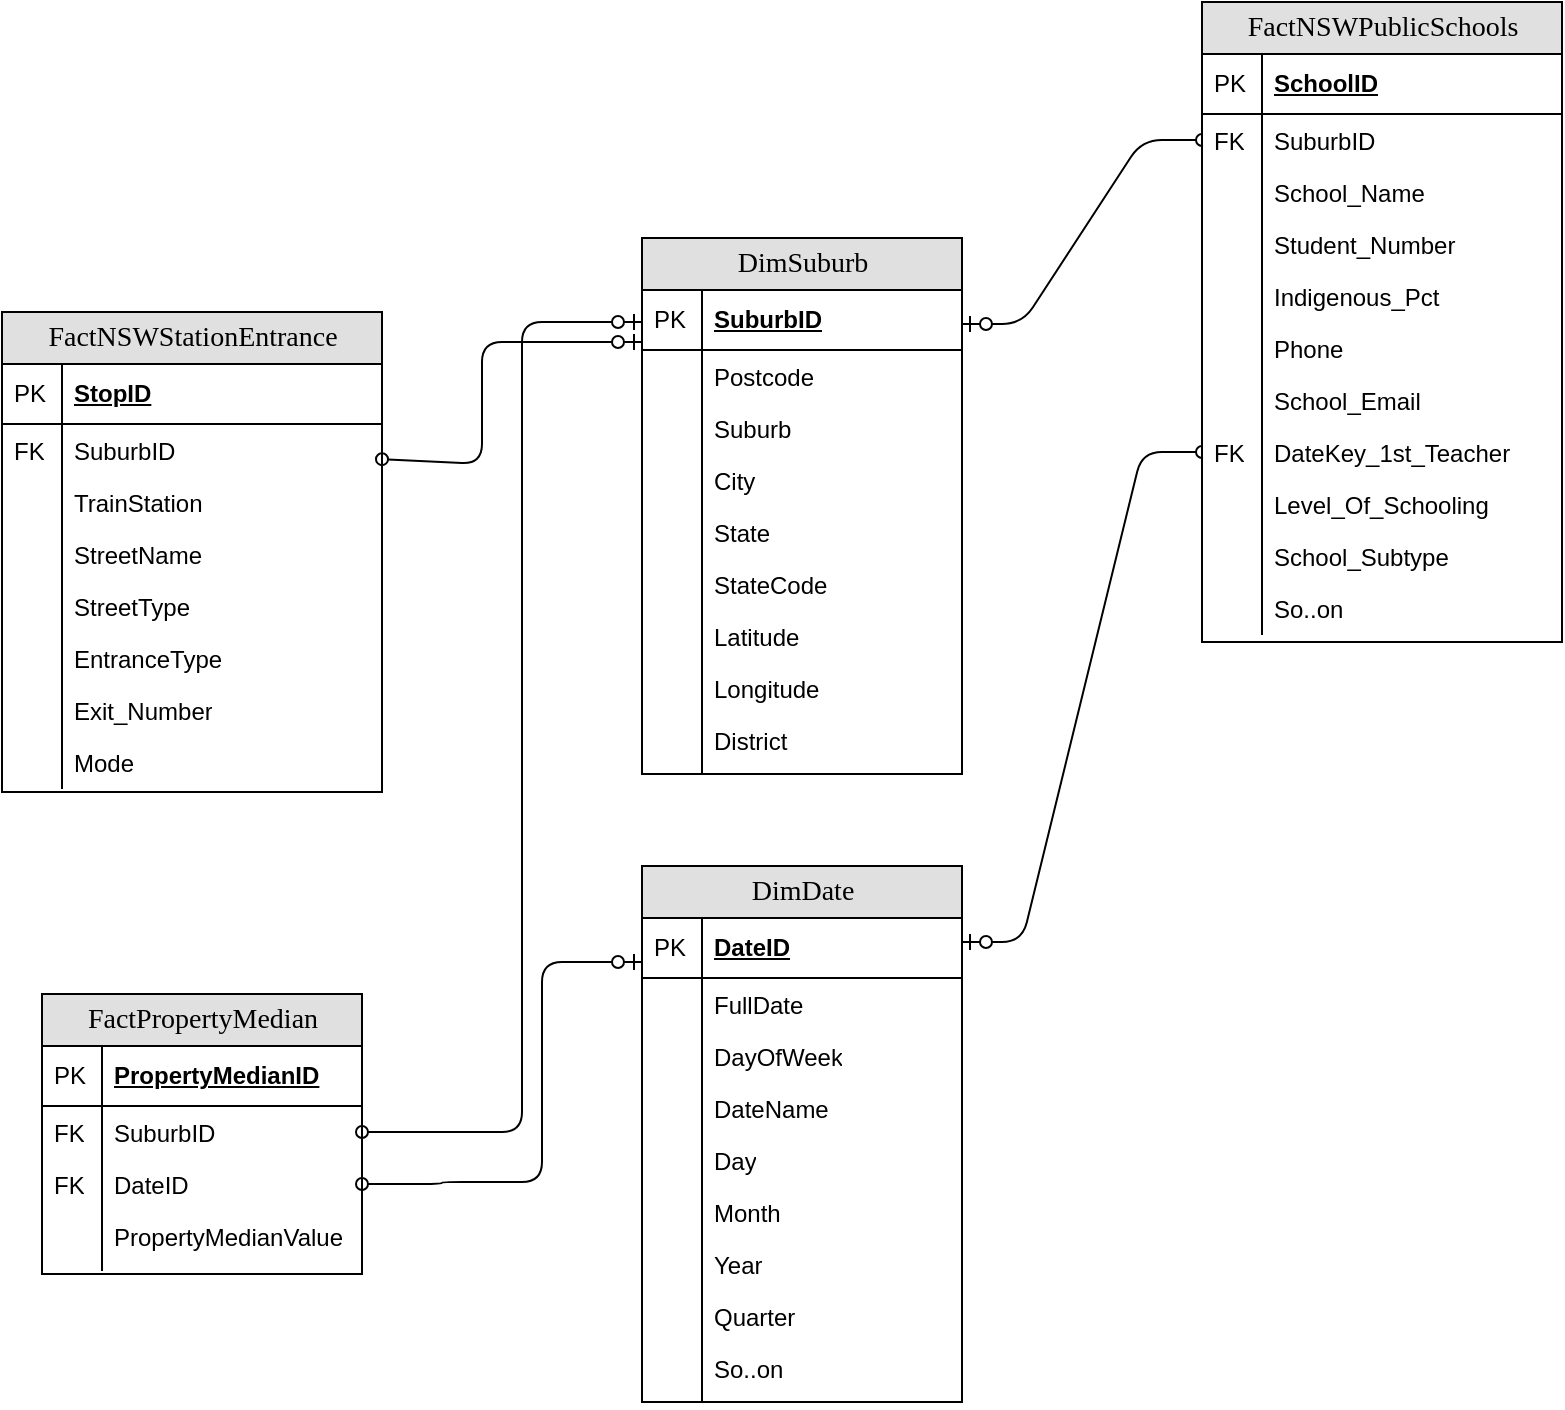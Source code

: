 <mxfile version="13.9.3" type="device"><diagram name="Page-1" id="e56a1550-8fbb-45ad-956c-1786394a9013"><mxGraphModel dx="1182" dy="732" grid="1" gridSize="10" guides="1" tooltips="1" connect="1" arrows="1" fold="1" page="1" pageScale="1" pageWidth="1100" pageHeight="850" background="#ffffff" math="0" shadow="0"><root><mxCell id="0"/><mxCell id="1" parent="0"/><mxCell id="2e49270ec7c68f3f-30" value="FactPropertyMedian" style="swimlane;html=1;fontStyle=0;childLayout=stackLayout;horizontal=1;startSize=26;fillColor=#e0e0e0;horizontalStack=0;resizeParent=1;resizeLast=0;collapsible=1;marginBottom=0;swimlaneFillColor=#ffffff;align=center;rounded=0;shadow=0;comic=0;labelBackgroundColor=none;strokeWidth=1;fontFamily=Verdana;fontSize=14" parent="1" vertex="1"><mxGeometry x="280" y="646" width="160" height="140" as="geometry"/></mxCell><mxCell id="2e49270ec7c68f3f-31" value="PropertyMedianID" style="shape=partialRectangle;top=0;left=0;right=0;bottom=1;html=1;align=left;verticalAlign=middle;fillColor=none;spacingLeft=34;spacingRight=4;whiteSpace=wrap;overflow=hidden;rotatable=0;points=[[0,0.5],[1,0.5]];portConstraint=eastwest;dropTarget=0;fontStyle=5;" parent="2e49270ec7c68f3f-30" vertex="1"><mxGeometry y="26" width="160" height="30" as="geometry"/></mxCell><mxCell id="2e49270ec7c68f3f-32" value="PK" style="shape=partialRectangle;top=0;left=0;bottom=0;html=1;fillColor=none;align=left;verticalAlign=middle;spacingLeft=4;spacingRight=4;whiteSpace=wrap;overflow=hidden;rotatable=0;points=[];portConstraint=eastwest;part=1;" parent="2e49270ec7c68f3f-31" vertex="1" connectable="0"><mxGeometry width="30" height="30" as="geometry"/></mxCell><mxCell id="kxQnKnFf6Tq8T2LrNzWO-17" value="SuburbID" style="shape=partialRectangle;top=0;left=0;right=0;bottom=0;html=1;align=left;verticalAlign=top;fillColor=none;spacingLeft=34;spacingRight=4;whiteSpace=wrap;overflow=hidden;rotatable=0;points=[[0,0.5],[1,0.5]];portConstraint=eastwest;dropTarget=0;" vertex="1" parent="2e49270ec7c68f3f-30"><mxGeometry y="56" width="160" height="26" as="geometry"/></mxCell><mxCell id="kxQnKnFf6Tq8T2LrNzWO-18" value="FK" style="shape=partialRectangle;top=0;left=0;bottom=0;html=1;fillColor=none;align=left;verticalAlign=top;spacingLeft=4;spacingRight=4;whiteSpace=wrap;overflow=hidden;rotatable=0;points=[];portConstraint=eastwest;part=1;" vertex="1" connectable="0" parent="kxQnKnFf6Tq8T2LrNzWO-17"><mxGeometry width="30" height="26" as="geometry"/></mxCell><mxCell id="kxQnKnFf6Tq8T2LrNzWO-19" value="DateID" style="shape=partialRectangle;top=0;left=0;right=0;bottom=0;html=1;align=left;verticalAlign=top;fillColor=none;spacingLeft=34;spacingRight=4;whiteSpace=wrap;overflow=hidden;rotatable=0;points=[[0,0.5],[1,0.5]];portConstraint=eastwest;dropTarget=0;" vertex="1" parent="2e49270ec7c68f3f-30"><mxGeometry y="82" width="160" height="26" as="geometry"/></mxCell><mxCell id="kxQnKnFf6Tq8T2LrNzWO-20" value="FK" style="shape=partialRectangle;top=0;left=0;bottom=0;html=1;fillColor=none;align=left;verticalAlign=top;spacingLeft=4;spacingRight=4;whiteSpace=wrap;overflow=hidden;rotatable=0;points=[];portConstraint=eastwest;part=1;" vertex="1" connectable="0" parent="kxQnKnFf6Tq8T2LrNzWO-19"><mxGeometry width="30" height="26" as="geometry"/></mxCell><mxCell id="kxQnKnFf6Tq8T2LrNzWO-33" value="PropertyMedianValue" style="shape=partialRectangle;top=0;left=0;right=0;bottom=0;html=1;align=left;verticalAlign=top;fillColor=none;spacingLeft=34;spacingRight=4;whiteSpace=wrap;overflow=hidden;rotatable=0;points=[[0,0.5],[1,0.5]];portConstraint=eastwest;dropTarget=0;" vertex="1" parent="2e49270ec7c68f3f-30"><mxGeometry y="108" width="160" height="26" as="geometry"/></mxCell><mxCell id="kxQnKnFf6Tq8T2LrNzWO-34" value="" style="shape=partialRectangle;top=0;left=0;bottom=0;html=1;fillColor=none;align=left;verticalAlign=top;spacingLeft=4;spacingRight=4;whiteSpace=wrap;overflow=hidden;rotatable=0;points=[];portConstraint=eastwest;part=1;" vertex="1" connectable="0" parent="kxQnKnFf6Tq8T2LrNzWO-33"><mxGeometry width="30" height="26" as="geometry"/></mxCell><mxCell id="2e49270ec7c68f3f-39" value="&lt;table&gt;&lt;tbody&gt;&lt;tr&gt;&lt;td&gt;&lt;br&gt;&lt;/td&gt;&lt;/tr&gt;&lt;tr&gt;&lt;td&gt;&lt;br&gt;&lt;/td&gt;&lt;/tr&gt;&lt;tr&gt;&lt;td&gt;&lt;br&gt;&lt;/td&gt;&lt;/tr&gt;&lt;tr&gt;&lt;td&gt;&lt;br&gt;&lt;/td&gt;&lt;/tr&gt;&lt;tr&gt;&lt;td&gt;&lt;br&gt;&lt;/td&gt;&lt;/tr&gt;&lt;/tbody&gt;&lt;/table&gt;" style="shape=partialRectangle;top=0;left=0;right=0;bottom=0;html=1;align=left;verticalAlign=top;fillColor=none;spacingLeft=34;spacingRight=4;whiteSpace=wrap;overflow=hidden;rotatable=0;points=[[0,0.5],[1,0.5]];portConstraint=eastwest;dropTarget=0;" parent="2e49270ec7c68f3f-30" vertex="1"><mxGeometry y="134" width="160" height="4" as="geometry"/></mxCell><mxCell id="2e49270ec7c68f3f-40" value="" style="shape=partialRectangle;top=0;left=0;bottom=0;html=1;fillColor=none;align=left;verticalAlign=top;spacingLeft=4;spacingRight=4;whiteSpace=wrap;overflow=hidden;rotatable=0;points=[];portConstraint=eastwest;part=1;" parent="2e49270ec7c68f3f-39" vertex="1" connectable="0"><mxGeometry width="30" height="4.0" as="geometry"/></mxCell><mxCell id="2e49270ec7c68f3f-78" value="" style="edgeStyle=entityRelationEdgeStyle;html=1;endArrow=oval;startArrow=ERzeroToOne;labelBackgroundColor=none;fontFamily=Verdana;fontSize=14;exitX=1;exitY=0.5;endFill=0;" parent="1" target="kxQnKnFf6Tq8T2LrNzWO-118" edge="1"><mxGeometry width="100" height="100" relative="1" as="geometry"><mxPoint x="740" y="311" as="sourcePoint"/><mxPoint x="890" y="290" as="targetPoint"/></mxGeometry></mxCell><mxCell id="2e49270ec7c68f3f-79" value="" style="edgeStyle=entityRelationEdgeStyle;html=1;endArrow=oval;startArrow=ERzeroToOne;labelBackgroundColor=none;fontFamily=Verdana;fontSize=14;exitX=1;exitY=0.5;startFill=1;endFill=0;" parent="1" target="kxQnKnFf6Tq8T2LrNzWO-130" edge="1"><mxGeometry width="100" height="100" relative="1" as="geometry"><mxPoint x="740" y="620" as="sourcePoint"/><mxPoint x="890" y="737" as="targetPoint"/></mxGeometry></mxCell><mxCell id="kxQnKnFf6Tq8T2LrNzWO-50" value="DimSuburb" style="swimlane;html=1;fontStyle=0;childLayout=stackLayout;horizontal=1;startSize=26;fillColor=#e0e0e0;horizontalStack=0;resizeParent=1;resizeLast=0;collapsible=1;marginBottom=0;swimlaneFillColor=#ffffff;align=center;rounded=0;shadow=0;comic=0;labelBackgroundColor=none;strokeWidth=1;fontFamily=Verdana;fontSize=14" vertex="1" parent="1"><mxGeometry x="580" y="268" width="160" height="268" as="geometry"/></mxCell><mxCell id="kxQnKnFf6Tq8T2LrNzWO-51" value="SuburbID" style="shape=partialRectangle;top=0;left=0;right=0;bottom=1;html=1;align=left;verticalAlign=middle;fillColor=none;spacingLeft=34;spacingRight=4;whiteSpace=wrap;overflow=hidden;rotatable=0;points=[[0,0.5],[1,0.5]];portConstraint=eastwest;dropTarget=0;fontStyle=5;" vertex="1" parent="kxQnKnFf6Tq8T2LrNzWO-50"><mxGeometry y="26" width="160" height="30" as="geometry"/></mxCell><mxCell id="kxQnKnFf6Tq8T2LrNzWO-52" value="PK" style="shape=partialRectangle;top=0;left=0;bottom=0;html=1;fillColor=none;align=left;verticalAlign=middle;spacingLeft=4;spacingRight=4;whiteSpace=wrap;overflow=hidden;rotatable=0;points=[];portConstraint=eastwest;part=1;" vertex="1" connectable="0" parent="kxQnKnFf6Tq8T2LrNzWO-51"><mxGeometry width="30" height="30" as="geometry"/></mxCell><mxCell id="kxQnKnFf6Tq8T2LrNzWO-53" value="Postcode" style="shape=partialRectangle;top=0;left=0;right=0;bottom=0;html=1;align=left;verticalAlign=top;fillColor=none;spacingLeft=34;spacingRight=4;whiteSpace=wrap;overflow=hidden;rotatable=0;points=[[0,0.5],[1,0.5]];portConstraint=eastwest;dropTarget=0;" vertex="1" parent="kxQnKnFf6Tq8T2LrNzWO-50"><mxGeometry y="56" width="160" height="26" as="geometry"/></mxCell><mxCell id="kxQnKnFf6Tq8T2LrNzWO-54" value="" style="shape=partialRectangle;top=0;left=0;bottom=0;html=1;fillColor=none;align=left;verticalAlign=top;spacingLeft=4;spacingRight=4;whiteSpace=wrap;overflow=hidden;rotatable=0;points=[];portConstraint=eastwest;part=1;" vertex="1" connectable="0" parent="kxQnKnFf6Tq8T2LrNzWO-53"><mxGeometry width="30" height="26" as="geometry"/></mxCell><mxCell id="kxQnKnFf6Tq8T2LrNzWO-55" value="Suburb" style="shape=partialRectangle;top=0;left=0;right=0;bottom=0;html=1;align=left;verticalAlign=top;fillColor=none;spacingLeft=34;spacingRight=4;whiteSpace=wrap;overflow=hidden;rotatable=0;points=[[0,0.5],[1,0.5]];portConstraint=eastwest;dropTarget=0;" vertex="1" parent="kxQnKnFf6Tq8T2LrNzWO-50"><mxGeometry y="82" width="160" height="26" as="geometry"/></mxCell><mxCell id="kxQnKnFf6Tq8T2LrNzWO-56" value="" style="shape=partialRectangle;top=0;left=0;bottom=0;html=1;fillColor=none;align=left;verticalAlign=top;spacingLeft=4;spacingRight=4;whiteSpace=wrap;overflow=hidden;rotatable=0;points=[];portConstraint=eastwest;part=1;" vertex="1" connectable="0" parent="kxQnKnFf6Tq8T2LrNzWO-55"><mxGeometry width="30" height="26" as="geometry"/></mxCell><mxCell id="kxQnKnFf6Tq8T2LrNzWO-57" value="City" style="shape=partialRectangle;top=0;left=0;right=0;bottom=0;html=1;align=left;verticalAlign=top;fillColor=none;spacingLeft=34;spacingRight=4;whiteSpace=wrap;overflow=hidden;rotatable=0;points=[[0,0.5],[1,0.5]];portConstraint=eastwest;dropTarget=0;" vertex="1" parent="kxQnKnFf6Tq8T2LrNzWO-50"><mxGeometry y="108" width="160" height="26" as="geometry"/></mxCell><mxCell id="kxQnKnFf6Tq8T2LrNzWO-58" value="" style="shape=partialRectangle;top=0;left=0;bottom=0;html=1;fillColor=none;align=left;verticalAlign=top;spacingLeft=4;spacingRight=4;whiteSpace=wrap;overflow=hidden;rotatable=0;points=[];portConstraint=eastwest;part=1;" vertex="1" connectable="0" parent="kxQnKnFf6Tq8T2LrNzWO-57"><mxGeometry width="30" height="26" as="geometry"/></mxCell><mxCell id="kxQnKnFf6Tq8T2LrNzWO-59" value="State" style="shape=partialRectangle;top=0;left=0;right=0;bottom=0;html=1;align=left;verticalAlign=top;fillColor=none;spacingLeft=34;spacingRight=4;whiteSpace=wrap;overflow=hidden;rotatable=0;points=[[0,0.5],[1,0.5]];portConstraint=eastwest;dropTarget=0;" vertex="1" parent="kxQnKnFf6Tq8T2LrNzWO-50"><mxGeometry y="134" width="160" height="26" as="geometry"/></mxCell><mxCell id="kxQnKnFf6Tq8T2LrNzWO-60" value="" style="shape=partialRectangle;top=0;left=0;bottom=0;html=1;fillColor=none;align=left;verticalAlign=top;spacingLeft=4;spacingRight=4;whiteSpace=wrap;overflow=hidden;rotatable=0;points=[];portConstraint=eastwest;part=1;" vertex="1" connectable="0" parent="kxQnKnFf6Tq8T2LrNzWO-59"><mxGeometry width="30" height="26" as="geometry"/></mxCell><mxCell id="kxQnKnFf6Tq8T2LrNzWO-61" value="StateCode" style="shape=partialRectangle;top=0;left=0;right=0;bottom=0;html=1;align=left;verticalAlign=top;fillColor=none;spacingLeft=34;spacingRight=4;whiteSpace=wrap;overflow=hidden;rotatable=0;points=[[0,0.5],[1,0.5]];portConstraint=eastwest;dropTarget=0;" vertex="1" parent="kxQnKnFf6Tq8T2LrNzWO-50"><mxGeometry y="160" width="160" height="26" as="geometry"/></mxCell><mxCell id="kxQnKnFf6Tq8T2LrNzWO-62" value="" style="shape=partialRectangle;top=0;left=0;bottom=0;html=1;fillColor=none;align=left;verticalAlign=top;spacingLeft=4;spacingRight=4;whiteSpace=wrap;overflow=hidden;rotatable=0;points=[];portConstraint=eastwest;part=1;" vertex="1" connectable="0" parent="kxQnKnFf6Tq8T2LrNzWO-61"><mxGeometry width="30" height="26" as="geometry"/></mxCell><mxCell id="kxQnKnFf6Tq8T2LrNzWO-63" value="Latitude" style="shape=partialRectangle;top=0;left=0;right=0;bottom=0;html=1;align=left;verticalAlign=top;fillColor=none;spacingLeft=34;spacingRight=4;whiteSpace=wrap;overflow=hidden;rotatable=0;points=[[0,0.5],[1,0.5]];portConstraint=eastwest;dropTarget=0;" vertex="1" parent="kxQnKnFf6Tq8T2LrNzWO-50"><mxGeometry y="186" width="160" height="26" as="geometry"/></mxCell><mxCell id="kxQnKnFf6Tq8T2LrNzWO-64" value="" style="shape=partialRectangle;top=0;left=0;bottom=0;html=1;fillColor=none;align=left;verticalAlign=top;spacingLeft=4;spacingRight=4;whiteSpace=wrap;overflow=hidden;rotatable=0;points=[];portConstraint=eastwest;part=1;" vertex="1" connectable="0" parent="kxQnKnFf6Tq8T2LrNzWO-63"><mxGeometry width="30" height="26" as="geometry"/></mxCell><mxCell id="kxQnKnFf6Tq8T2LrNzWO-65" value="Longitude" style="shape=partialRectangle;top=0;left=0;right=0;bottom=0;html=1;align=left;verticalAlign=top;fillColor=none;spacingLeft=34;spacingRight=4;whiteSpace=wrap;overflow=hidden;rotatable=0;points=[[0,0.5],[1,0.5]];portConstraint=eastwest;dropTarget=0;" vertex="1" parent="kxQnKnFf6Tq8T2LrNzWO-50"><mxGeometry y="212" width="160" height="26" as="geometry"/></mxCell><mxCell id="kxQnKnFf6Tq8T2LrNzWO-66" value="" style="shape=partialRectangle;top=0;left=0;bottom=0;html=1;fillColor=none;align=left;verticalAlign=top;spacingLeft=4;spacingRight=4;whiteSpace=wrap;overflow=hidden;rotatable=0;points=[];portConstraint=eastwest;part=1;" vertex="1" connectable="0" parent="kxQnKnFf6Tq8T2LrNzWO-65"><mxGeometry width="30" height="26" as="geometry"/></mxCell><mxCell id="kxQnKnFf6Tq8T2LrNzWO-67" value="District" style="shape=partialRectangle;top=0;left=0;right=0;bottom=0;html=1;align=left;verticalAlign=top;fillColor=none;spacingLeft=34;spacingRight=4;whiteSpace=wrap;overflow=hidden;rotatable=0;points=[[0,0.5],[1,0.5]];portConstraint=eastwest;dropTarget=0;" vertex="1" parent="kxQnKnFf6Tq8T2LrNzWO-50"><mxGeometry y="238" width="160" height="26" as="geometry"/></mxCell><mxCell id="kxQnKnFf6Tq8T2LrNzWO-68" value="" style="shape=partialRectangle;top=0;left=0;bottom=0;html=1;fillColor=none;align=left;verticalAlign=top;spacingLeft=4;spacingRight=4;whiteSpace=wrap;overflow=hidden;rotatable=0;points=[];portConstraint=eastwest;part=1;" vertex="1" connectable="0" parent="kxQnKnFf6Tq8T2LrNzWO-67"><mxGeometry width="30" height="26" as="geometry"/></mxCell><mxCell id="kxQnKnFf6Tq8T2LrNzWO-69" value="&lt;table&gt;&lt;tbody&gt;&lt;tr&gt;&lt;td&gt;&lt;br&gt;&lt;/td&gt;&lt;/tr&gt;&lt;tr&gt;&lt;td&gt;&lt;br&gt;&lt;/td&gt;&lt;/tr&gt;&lt;tr&gt;&lt;td&gt;&lt;br&gt;&lt;/td&gt;&lt;/tr&gt;&lt;tr&gt;&lt;td&gt;&lt;br&gt;&lt;/td&gt;&lt;/tr&gt;&lt;tr&gt;&lt;td&gt;&lt;br&gt;&lt;/td&gt;&lt;/tr&gt;&lt;/tbody&gt;&lt;/table&gt;" style="shape=partialRectangle;top=0;left=0;right=0;bottom=0;html=1;align=left;verticalAlign=top;fillColor=none;spacingLeft=34;spacingRight=4;whiteSpace=wrap;overflow=hidden;rotatable=0;points=[[0,0.5],[1,0.5]];portConstraint=eastwest;dropTarget=0;" vertex="1" parent="kxQnKnFf6Tq8T2LrNzWO-50"><mxGeometry y="264" width="160" height="4" as="geometry"/></mxCell><mxCell id="kxQnKnFf6Tq8T2LrNzWO-70" value="" style="shape=partialRectangle;top=0;left=0;bottom=0;html=1;fillColor=none;align=left;verticalAlign=top;spacingLeft=4;spacingRight=4;whiteSpace=wrap;overflow=hidden;rotatable=0;points=[];portConstraint=eastwest;part=1;" vertex="1" connectable="0" parent="kxQnKnFf6Tq8T2LrNzWO-69"><mxGeometry width="30" height="4.0" as="geometry"/></mxCell><mxCell id="kxQnKnFf6Tq8T2LrNzWO-71" value="DimDate" style="swimlane;html=1;fontStyle=0;childLayout=stackLayout;horizontal=1;startSize=26;fillColor=#e0e0e0;horizontalStack=0;resizeParent=1;resizeLast=0;collapsible=1;marginBottom=0;swimlaneFillColor=#ffffff;align=center;rounded=0;shadow=0;comic=0;labelBackgroundColor=none;strokeWidth=1;fontFamily=Verdana;fontSize=14" vertex="1" parent="1"><mxGeometry x="580" y="582" width="160" height="268" as="geometry"/></mxCell><mxCell id="kxQnKnFf6Tq8T2LrNzWO-72" value="DateID" style="shape=partialRectangle;top=0;left=0;right=0;bottom=1;html=1;align=left;verticalAlign=middle;fillColor=none;spacingLeft=34;spacingRight=4;whiteSpace=wrap;overflow=hidden;rotatable=0;points=[[0,0.5],[1,0.5]];portConstraint=eastwest;dropTarget=0;fontStyle=5;" vertex="1" parent="kxQnKnFf6Tq8T2LrNzWO-71"><mxGeometry y="26" width="160" height="30" as="geometry"/></mxCell><mxCell id="kxQnKnFf6Tq8T2LrNzWO-73" value="PK" style="shape=partialRectangle;top=0;left=0;bottom=0;html=1;fillColor=none;align=left;verticalAlign=middle;spacingLeft=4;spacingRight=4;whiteSpace=wrap;overflow=hidden;rotatable=0;points=[];portConstraint=eastwest;part=1;" vertex="1" connectable="0" parent="kxQnKnFf6Tq8T2LrNzWO-72"><mxGeometry width="30" height="30" as="geometry"/></mxCell><mxCell id="kxQnKnFf6Tq8T2LrNzWO-74" value="FullDate" style="shape=partialRectangle;top=0;left=0;right=0;bottom=0;html=1;align=left;verticalAlign=top;fillColor=none;spacingLeft=34;spacingRight=4;whiteSpace=wrap;overflow=hidden;rotatable=0;points=[[0,0.5],[1,0.5]];portConstraint=eastwest;dropTarget=0;" vertex="1" parent="kxQnKnFf6Tq8T2LrNzWO-71"><mxGeometry y="56" width="160" height="26" as="geometry"/></mxCell><mxCell id="kxQnKnFf6Tq8T2LrNzWO-75" value="" style="shape=partialRectangle;top=0;left=0;bottom=0;html=1;fillColor=none;align=left;verticalAlign=top;spacingLeft=4;spacingRight=4;whiteSpace=wrap;overflow=hidden;rotatable=0;points=[];portConstraint=eastwest;part=1;" vertex="1" connectable="0" parent="kxQnKnFf6Tq8T2LrNzWO-74"><mxGeometry width="30" height="26" as="geometry"/></mxCell><mxCell id="kxQnKnFf6Tq8T2LrNzWO-76" value="DayOfWeek" style="shape=partialRectangle;top=0;left=0;right=0;bottom=0;html=1;align=left;verticalAlign=top;fillColor=none;spacingLeft=34;spacingRight=4;whiteSpace=wrap;overflow=hidden;rotatable=0;points=[[0,0.5],[1,0.5]];portConstraint=eastwest;dropTarget=0;" vertex="1" parent="kxQnKnFf6Tq8T2LrNzWO-71"><mxGeometry y="82" width="160" height="26" as="geometry"/></mxCell><mxCell id="kxQnKnFf6Tq8T2LrNzWO-77" value="" style="shape=partialRectangle;top=0;left=0;bottom=0;html=1;fillColor=none;align=left;verticalAlign=top;spacingLeft=4;spacingRight=4;whiteSpace=wrap;overflow=hidden;rotatable=0;points=[];portConstraint=eastwest;part=1;" vertex="1" connectable="0" parent="kxQnKnFf6Tq8T2LrNzWO-76"><mxGeometry width="30" height="26" as="geometry"/></mxCell><mxCell id="kxQnKnFf6Tq8T2LrNzWO-78" value="DateName" style="shape=partialRectangle;top=0;left=0;right=0;bottom=0;html=1;align=left;verticalAlign=top;fillColor=none;spacingLeft=34;spacingRight=4;whiteSpace=wrap;overflow=hidden;rotatable=0;points=[[0,0.5],[1,0.5]];portConstraint=eastwest;dropTarget=0;" vertex="1" parent="kxQnKnFf6Tq8T2LrNzWO-71"><mxGeometry y="108" width="160" height="26" as="geometry"/></mxCell><mxCell id="kxQnKnFf6Tq8T2LrNzWO-79" value="" style="shape=partialRectangle;top=0;left=0;bottom=0;html=1;fillColor=none;align=left;verticalAlign=top;spacingLeft=4;spacingRight=4;whiteSpace=wrap;overflow=hidden;rotatable=0;points=[];portConstraint=eastwest;part=1;" vertex="1" connectable="0" parent="kxQnKnFf6Tq8T2LrNzWO-78"><mxGeometry width="30" height="26" as="geometry"/></mxCell><mxCell id="kxQnKnFf6Tq8T2LrNzWO-80" value="Day" style="shape=partialRectangle;top=0;left=0;right=0;bottom=0;html=1;align=left;verticalAlign=top;fillColor=none;spacingLeft=34;spacingRight=4;whiteSpace=wrap;overflow=hidden;rotatable=0;points=[[0,0.5],[1,0.5]];portConstraint=eastwest;dropTarget=0;" vertex="1" parent="kxQnKnFf6Tq8T2LrNzWO-71"><mxGeometry y="134" width="160" height="26" as="geometry"/></mxCell><mxCell id="kxQnKnFf6Tq8T2LrNzWO-81" value="" style="shape=partialRectangle;top=0;left=0;bottom=0;html=1;fillColor=none;align=left;verticalAlign=top;spacingLeft=4;spacingRight=4;whiteSpace=wrap;overflow=hidden;rotatable=0;points=[];portConstraint=eastwest;part=1;" vertex="1" connectable="0" parent="kxQnKnFf6Tq8T2LrNzWO-80"><mxGeometry width="30" height="26" as="geometry"/></mxCell><mxCell id="kxQnKnFf6Tq8T2LrNzWO-82" value="Month" style="shape=partialRectangle;top=0;left=0;right=0;bottom=0;html=1;align=left;verticalAlign=top;fillColor=none;spacingLeft=34;spacingRight=4;whiteSpace=wrap;overflow=hidden;rotatable=0;points=[[0,0.5],[1,0.5]];portConstraint=eastwest;dropTarget=0;" vertex="1" parent="kxQnKnFf6Tq8T2LrNzWO-71"><mxGeometry y="160" width="160" height="26" as="geometry"/></mxCell><mxCell id="kxQnKnFf6Tq8T2LrNzWO-83" value="" style="shape=partialRectangle;top=0;left=0;bottom=0;html=1;fillColor=none;align=left;verticalAlign=top;spacingLeft=4;spacingRight=4;whiteSpace=wrap;overflow=hidden;rotatable=0;points=[];portConstraint=eastwest;part=1;" vertex="1" connectable="0" parent="kxQnKnFf6Tq8T2LrNzWO-82"><mxGeometry width="30" height="26" as="geometry"/></mxCell><mxCell id="kxQnKnFf6Tq8T2LrNzWO-84" value="Year" style="shape=partialRectangle;top=0;left=0;right=0;bottom=0;html=1;align=left;verticalAlign=top;fillColor=none;spacingLeft=34;spacingRight=4;whiteSpace=wrap;overflow=hidden;rotatable=0;points=[[0,0.5],[1,0.5]];portConstraint=eastwest;dropTarget=0;" vertex="1" parent="kxQnKnFf6Tq8T2LrNzWO-71"><mxGeometry y="186" width="160" height="26" as="geometry"/></mxCell><mxCell id="kxQnKnFf6Tq8T2LrNzWO-85" value="" style="shape=partialRectangle;top=0;left=0;bottom=0;html=1;fillColor=none;align=left;verticalAlign=top;spacingLeft=4;spacingRight=4;whiteSpace=wrap;overflow=hidden;rotatable=0;points=[];portConstraint=eastwest;part=1;" vertex="1" connectable="0" parent="kxQnKnFf6Tq8T2LrNzWO-84"><mxGeometry width="30" height="26" as="geometry"/></mxCell><mxCell id="kxQnKnFf6Tq8T2LrNzWO-86" value="Quarter" style="shape=partialRectangle;top=0;left=0;right=0;bottom=0;html=1;align=left;verticalAlign=top;fillColor=none;spacingLeft=34;spacingRight=4;whiteSpace=wrap;overflow=hidden;rotatable=0;points=[[0,0.5],[1,0.5]];portConstraint=eastwest;dropTarget=0;" vertex="1" parent="kxQnKnFf6Tq8T2LrNzWO-71"><mxGeometry y="212" width="160" height="26" as="geometry"/></mxCell><mxCell id="kxQnKnFf6Tq8T2LrNzWO-87" value="" style="shape=partialRectangle;top=0;left=0;bottom=0;html=1;fillColor=none;align=left;verticalAlign=top;spacingLeft=4;spacingRight=4;whiteSpace=wrap;overflow=hidden;rotatable=0;points=[];portConstraint=eastwest;part=1;" vertex="1" connectable="0" parent="kxQnKnFf6Tq8T2LrNzWO-86"><mxGeometry width="30" height="26" as="geometry"/></mxCell><mxCell id="kxQnKnFf6Tq8T2LrNzWO-88" value="So..on" style="shape=partialRectangle;top=0;left=0;right=0;bottom=0;html=1;align=left;verticalAlign=top;fillColor=none;spacingLeft=34;spacingRight=4;whiteSpace=wrap;overflow=hidden;rotatable=0;points=[[0,0.5],[1,0.5]];portConstraint=eastwest;dropTarget=0;" vertex="1" parent="kxQnKnFf6Tq8T2LrNzWO-71"><mxGeometry y="238" width="160" height="26" as="geometry"/></mxCell><mxCell id="kxQnKnFf6Tq8T2LrNzWO-89" value="" style="shape=partialRectangle;top=0;left=0;bottom=0;html=1;fillColor=none;align=left;verticalAlign=top;spacingLeft=4;spacingRight=4;whiteSpace=wrap;overflow=hidden;rotatable=0;points=[];portConstraint=eastwest;part=1;" vertex="1" connectable="0" parent="kxQnKnFf6Tq8T2LrNzWO-88"><mxGeometry width="30" height="26" as="geometry"/></mxCell><mxCell id="kxQnKnFf6Tq8T2LrNzWO-90" value="&lt;table&gt;&lt;tbody&gt;&lt;tr&gt;&lt;td&gt;&lt;br&gt;&lt;/td&gt;&lt;/tr&gt;&lt;tr&gt;&lt;td&gt;&lt;br&gt;&lt;/td&gt;&lt;/tr&gt;&lt;tr&gt;&lt;td&gt;&lt;br&gt;&lt;/td&gt;&lt;/tr&gt;&lt;tr&gt;&lt;td&gt;&lt;br&gt;&lt;/td&gt;&lt;/tr&gt;&lt;tr&gt;&lt;td&gt;&lt;br&gt;&lt;/td&gt;&lt;/tr&gt;&lt;/tbody&gt;&lt;/table&gt;" style="shape=partialRectangle;top=0;left=0;right=0;bottom=0;html=1;align=left;verticalAlign=top;fillColor=none;spacingLeft=34;spacingRight=4;whiteSpace=wrap;overflow=hidden;rotatable=0;points=[[0,0.5],[1,0.5]];portConstraint=eastwest;dropTarget=0;" vertex="1" parent="kxQnKnFf6Tq8T2LrNzWO-71"><mxGeometry y="264" width="160" height="4" as="geometry"/></mxCell><mxCell id="kxQnKnFf6Tq8T2LrNzWO-91" value="" style="shape=partialRectangle;top=0;left=0;bottom=0;html=1;fillColor=none;align=left;verticalAlign=top;spacingLeft=4;spacingRight=4;whiteSpace=wrap;overflow=hidden;rotatable=0;points=[];portConstraint=eastwest;part=1;" vertex="1" connectable="0" parent="kxQnKnFf6Tq8T2LrNzWO-90"><mxGeometry width="30" height="4.0" as="geometry"/></mxCell><mxCell id="kxQnKnFf6Tq8T2LrNzWO-92" value="FactNSWStationEntrance" style="swimlane;html=1;fontStyle=0;childLayout=stackLayout;horizontal=1;startSize=26;fillColor=#e0e0e0;horizontalStack=0;resizeParent=1;resizeLast=0;collapsible=1;marginBottom=0;swimlaneFillColor=#ffffff;align=center;rounded=0;shadow=0;comic=0;labelBackgroundColor=none;strokeWidth=1;fontFamily=Verdana;fontSize=14" vertex="1" parent="1"><mxGeometry x="260" y="305" width="190" height="240" as="geometry"/></mxCell><mxCell id="kxQnKnFf6Tq8T2LrNzWO-93" value="StopID" style="shape=partialRectangle;top=0;left=0;right=0;bottom=1;html=1;align=left;verticalAlign=middle;fillColor=none;spacingLeft=34;spacingRight=4;whiteSpace=wrap;overflow=hidden;rotatable=0;points=[[0,0.5],[1,0.5]];portConstraint=eastwest;dropTarget=0;fontStyle=5;" vertex="1" parent="kxQnKnFf6Tq8T2LrNzWO-92"><mxGeometry y="26" width="190" height="30" as="geometry"/></mxCell><mxCell id="kxQnKnFf6Tq8T2LrNzWO-94" value="PK" style="shape=partialRectangle;top=0;left=0;bottom=0;html=1;fillColor=none;align=left;verticalAlign=middle;spacingLeft=4;spacingRight=4;whiteSpace=wrap;overflow=hidden;rotatable=0;points=[];portConstraint=eastwest;part=1;" vertex="1" connectable="0" parent="kxQnKnFf6Tq8T2LrNzWO-93"><mxGeometry width="30" height="30" as="geometry"/></mxCell><mxCell id="kxQnKnFf6Tq8T2LrNzWO-113" value="SuburbID" style="shape=partialRectangle;top=0;left=0;right=0;bottom=0;html=1;align=left;verticalAlign=top;fillColor=none;spacingLeft=34;spacingRight=4;whiteSpace=wrap;overflow=hidden;rotatable=0;points=[[0,0.5],[1,0.5]];portConstraint=eastwest;dropTarget=0;" vertex="1" parent="kxQnKnFf6Tq8T2LrNzWO-92"><mxGeometry y="56" width="190" height="26" as="geometry"/></mxCell><mxCell id="kxQnKnFf6Tq8T2LrNzWO-114" value="FK" style="shape=partialRectangle;top=0;left=0;bottom=0;html=1;fillColor=none;align=left;verticalAlign=top;spacingLeft=4;spacingRight=4;whiteSpace=wrap;overflow=hidden;rotatable=0;points=[];portConstraint=eastwest;part=1;" vertex="1" connectable="0" parent="kxQnKnFf6Tq8T2LrNzWO-113"><mxGeometry width="30" height="26" as="geometry"/></mxCell><mxCell id="kxQnKnFf6Tq8T2LrNzWO-95" value="TrainStation" style="shape=partialRectangle;top=0;left=0;right=0;bottom=0;html=1;align=left;verticalAlign=top;fillColor=none;spacingLeft=34;spacingRight=4;whiteSpace=wrap;overflow=hidden;rotatable=0;points=[[0,0.5],[1,0.5]];portConstraint=eastwest;dropTarget=0;" vertex="1" parent="kxQnKnFf6Tq8T2LrNzWO-92"><mxGeometry y="82" width="190" height="26" as="geometry"/></mxCell><mxCell id="kxQnKnFf6Tq8T2LrNzWO-96" value="" style="shape=partialRectangle;top=0;left=0;bottom=0;html=1;fillColor=none;align=left;verticalAlign=top;spacingLeft=4;spacingRight=4;whiteSpace=wrap;overflow=hidden;rotatable=0;points=[];portConstraint=eastwest;part=1;" vertex="1" connectable="0" parent="kxQnKnFf6Tq8T2LrNzWO-95"><mxGeometry width="30" height="26" as="geometry"/></mxCell><mxCell id="kxQnKnFf6Tq8T2LrNzWO-97" value="StreetName" style="shape=partialRectangle;top=0;left=0;right=0;bottom=0;html=1;align=left;verticalAlign=top;fillColor=none;spacingLeft=34;spacingRight=4;whiteSpace=wrap;overflow=hidden;rotatable=0;points=[[0,0.5],[1,0.5]];portConstraint=eastwest;dropTarget=0;" vertex="1" parent="kxQnKnFf6Tq8T2LrNzWO-92"><mxGeometry y="108" width="190" height="26" as="geometry"/></mxCell><mxCell id="kxQnKnFf6Tq8T2LrNzWO-98" value="" style="shape=partialRectangle;top=0;left=0;bottom=0;html=1;fillColor=none;align=left;verticalAlign=top;spacingLeft=4;spacingRight=4;whiteSpace=wrap;overflow=hidden;rotatable=0;points=[];portConstraint=eastwest;part=1;" vertex="1" connectable="0" parent="kxQnKnFf6Tq8T2LrNzWO-97"><mxGeometry width="30" height="26" as="geometry"/></mxCell><mxCell id="kxQnKnFf6Tq8T2LrNzWO-99" value="StreetType" style="shape=partialRectangle;top=0;left=0;right=0;bottom=0;html=1;align=left;verticalAlign=top;fillColor=none;spacingLeft=34;spacingRight=4;whiteSpace=wrap;overflow=hidden;rotatable=0;points=[[0,0.5],[1,0.5]];portConstraint=eastwest;dropTarget=0;" vertex="1" parent="kxQnKnFf6Tq8T2LrNzWO-92"><mxGeometry y="134" width="190" height="26" as="geometry"/></mxCell><mxCell id="kxQnKnFf6Tq8T2LrNzWO-100" value="" style="shape=partialRectangle;top=0;left=0;bottom=0;html=1;fillColor=none;align=left;verticalAlign=top;spacingLeft=4;spacingRight=4;whiteSpace=wrap;overflow=hidden;rotatable=0;points=[];portConstraint=eastwest;part=1;" vertex="1" connectable="0" parent="kxQnKnFf6Tq8T2LrNzWO-99"><mxGeometry width="30" height="26" as="geometry"/></mxCell><mxCell id="kxQnKnFf6Tq8T2LrNzWO-101" value="EntranceType" style="shape=partialRectangle;top=0;left=0;right=0;bottom=0;html=1;align=left;verticalAlign=top;fillColor=none;spacingLeft=34;spacingRight=4;whiteSpace=wrap;overflow=hidden;rotatable=0;points=[[0,0.5],[1,0.5]];portConstraint=eastwest;dropTarget=0;" vertex="1" parent="kxQnKnFf6Tq8T2LrNzWO-92"><mxGeometry y="160" width="190" height="26" as="geometry"/></mxCell><mxCell id="kxQnKnFf6Tq8T2LrNzWO-102" value="" style="shape=partialRectangle;top=0;left=0;bottom=0;html=1;fillColor=none;align=left;verticalAlign=top;spacingLeft=4;spacingRight=4;whiteSpace=wrap;overflow=hidden;rotatable=0;points=[];portConstraint=eastwest;part=1;" vertex="1" connectable="0" parent="kxQnKnFf6Tq8T2LrNzWO-101"><mxGeometry width="30" height="26" as="geometry"/></mxCell><mxCell id="kxQnKnFf6Tq8T2LrNzWO-103" value="Exit_Number" style="shape=partialRectangle;top=0;left=0;right=0;bottom=0;html=1;align=left;verticalAlign=top;fillColor=none;spacingLeft=34;spacingRight=4;whiteSpace=wrap;overflow=hidden;rotatable=0;points=[[0,0.5],[1,0.5]];portConstraint=eastwest;dropTarget=0;" vertex="1" parent="kxQnKnFf6Tq8T2LrNzWO-92"><mxGeometry y="186" width="190" height="26" as="geometry"/></mxCell><mxCell id="kxQnKnFf6Tq8T2LrNzWO-104" value="" style="shape=partialRectangle;top=0;left=0;bottom=0;html=1;fillColor=none;align=left;verticalAlign=top;spacingLeft=4;spacingRight=4;whiteSpace=wrap;overflow=hidden;rotatable=0;points=[];portConstraint=eastwest;part=1;" vertex="1" connectable="0" parent="kxQnKnFf6Tq8T2LrNzWO-103"><mxGeometry width="30" height="26" as="geometry"/></mxCell><mxCell id="kxQnKnFf6Tq8T2LrNzWO-109" value="Mode" style="shape=partialRectangle;top=0;left=0;right=0;bottom=0;html=1;align=left;verticalAlign=top;fillColor=none;spacingLeft=34;spacingRight=4;whiteSpace=wrap;overflow=hidden;rotatable=0;points=[[0,0.5],[1,0.5]];portConstraint=eastwest;dropTarget=0;" vertex="1" parent="kxQnKnFf6Tq8T2LrNzWO-92"><mxGeometry y="212" width="190" height="26" as="geometry"/></mxCell><mxCell id="kxQnKnFf6Tq8T2LrNzWO-110" value="" style="shape=partialRectangle;top=0;left=0;bottom=0;html=1;fillColor=none;align=left;verticalAlign=top;spacingLeft=4;spacingRight=4;whiteSpace=wrap;overflow=hidden;rotatable=0;points=[];portConstraint=eastwest;part=1;" vertex="1" connectable="0" parent="kxQnKnFf6Tq8T2LrNzWO-109"><mxGeometry width="30" height="26" as="geometry"/></mxCell><mxCell id="kxQnKnFf6Tq8T2LrNzWO-115" value="FactNSWPublicSchools" style="swimlane;html=1;fontStyle=0;childLayout=stackLayout;horizontal=1;startSize=26;fillColor=#e0e0e0;horizontalStack=0;resizeParent=1;resizeLast=0;collapsible=1;marginBottom=0;swimlaneFillColor=#ffffff;align=center;rounded=0;shadow=0;comic=0;labelBackgroundColor=none;strokeWidth=1;fontFamily=Verdana;fontSize=14" vertex="1" parent="1"><mxGeometry x="860" y="150" width="180" height="320" as="geometry"/></mxCell><mxCell id="kxQnKnFf6Tq8T2LrNzWO-116" value="SchoolID" style="shape=partialRectangle;top=0;left=0;right=0;bottom=1;html=1;align=left;verticalAlign=middle;fillColor=none;spacingLeft=34;spacingRight=4;whiteSpace=wrap;overflow=hidden;rotatable=0;points=[[0,0.5],[1,0.5]];portConstraint=eastwest;dropTarget=0;fontStyle=5;" vertex="1" parent="kxQnKnFf6Tq8T2LrNzWO-115"><mxGeometry y="26" width="180" height="30" as="geometry"/></mxCell><mxCell id="kxQnKnFf6Tq8T2LrNzWO-117" value="PK" style="shape=partialRectangle;top=0;left=0;bottom=0;html=1;fillColor=none;align=left;verticalAlign=middle;spacingLeft=4;spacingRight=4;whiteSpace=wrap;overflow=hidden;rotatable=0;points=[];portConstraint=eastwest;part=1;" vertex="1" connectable="0" parent="kxQnKnFf6Tq8T2LrNzWO-116"><mxGeometry width="30" height="30" as="geometry"/></mxCell><mxCell id="kxQnKnFf6Tq8T2LrNzWO-118" value="SuburbID" style="shape=partialRectangle;top=0;left=0;right=0;bottom=0;html=1;align=left;verticalAlign=top;fillColor=none;spacingLeft=34;spacingRight=4;whiteSpace=wrap;overflow=hidden;rotatable=0;points=[[0,0.5],[1,0.5]];portConstraint=eastwest;dropTarget=0;" vertex="1" parent="kxQnKnFf6Tq8T2LrNzWO-115"><mxGeometry y="56" width="180" height="26" as="geometry"/></mxCell><mxCell id="kxQnKnFf6Tq8T2LrNzWO-119" value="FK" style="shape=partialRectangle;top=0;left=0;bottom=0;html=1;fillColor=none;align=left;verticalAlign=top;spacingLeft=4;spacingRight=4;whiteSpace=wrap;overflow=hidden;rotatable=0;points=[];portConstraint=eastwest;part=1;" vertex="1" connectable="0" parent="kxQnKnFf6Tq8T2LrNzWO-118"><mxGeometry width="30" height="26" as="geometry"/></mxCell><mxCell id="kxQnKnFf6Tq8T2LrNzWO-120" value="School_Name" style="shape=partialRectangle;top=0;left=0;right=0;bottom=0;html=1;align=left;verticalAlign=top;fillColor=none;spacingLeft=34;spacingRight=4;whiteSpace=wrap;overflow=hidden;rotatable=0;points=[[0,0.5],[1,0.5]];portConstraint=eastwest;dropTarget=0;" vertex="1" parent="kxQnKnFf6Tq8T2LrNzWO-115"><mxGeometry y="82" width="180" height="26" as="geometry"/></mxCell><mxCell id="kxQnKnFf6Tq8T2LrNzWO-121" value="" style="shape=partialRectangle;top=0;left=0;bottom=0;html=1;fillColor=none;align=left;verticalAlign=top;spacingLeft=4;spacingRight=4;whiteSpace=wrap;overflow=hidden;rotatable=0;points=[];portConstraint=eastwest;part=1;" vertex="1" connectable="0" parent="kxQnKnFf6Tq8T2LrNzWO-120"><mxGeometry width="30" height="26" as="geometry"/></mxCell><mxCell id="kxQnKnFf6Tq8T2LrNzWO-122" value="Student_Number" style="shape=partialRectangle;top=0;left=0;right=0;bottom=0;html=1;align=left;verticalAlign=top;fillColor=none;spacingLeft=34;spacingRight=4;whiteSpace=wrap;overflow=hidden;rotatable=0;points=[[0,0.5],[1,0.5]];portConstraint=eastwest;dropTarget=0;" vertex="1" parent="kxQnKnFf6Tq8T2LrNzWO-115"><mxGeometry y="108" width="180" height="26" as="geometry"/></mxCell><mxCell id="kxQnKnFf6Tq8T2LrNzWO-123" value="" style="shape=partialRectangle;top=0;left=0;bottom=0;html=1;fillColor=none;align=left;verticalAlign=top;spacingLeft=4;spacingRight=4;whiteSpace=wrap;overflow=hidden;rotatable=0;points=[];portConstraint=eastwest;part=1;" vertex="1" connectable="0" parent="kxQnKnFf6Tq8T2LrNzWO-122"><mxGeometry width="30" height="26" as="geometry"/></mxCell><mxCell id="kxQnKnFf6Tq8T2LrNzWO-124" value="Indigenous_Pct" style="shape=partialRectangle;top=0;left=0;right=0;bottom=0;html=1;align=left;verticalAlign=top;fillColor=none;spacingLeft=34;spacingRight=4;whiteSpace=wrap;overflow=hidden;rotatable=0;points=[[0,0.5],[1,0.5]];portConstraint=eastwest;dropTarget=0;" vertex="1" parent="kxQnKnFf6Tq8T2LrNzWO-115"><mxGeometry y="134" width="180" height="26" as="geometry"/></mxCell><mxCell id="kxQnKnFf6Tq8T2LrNzWO-125" value="" style="shape=partialRectangle;top=0;left=0;bottom=0;html=1;fillColor=none;align=left;verticalAlign=top;spacingLeft=4;spacingRight=4;whiteSpace=wrap;overflow=hidden;rotatable=0;points=[];portConstraint=eastwest;part=1;" vertex="1" connectable="0" parent="kxQnKnFf6Tq8T2LrNzWO-124"><mxGeometry width="30" height="26" as="geometry"/></mxCell><mxCell id="kxQnKnFf6Tq8T2LrNzWO-126" value="Phone" style="shape=partialRectangle;top=0;left=0;right=0;bottom=0;html=1;align=left;verticalAlign=top;fillColor=none;spacingLeft=34;spacingRight=4;whiteSpace=wrap;overflow=hidden;rotatable=0;points=[[0,0.5],[1,0.5]];portConstraint=eastwest;dropTarget=0;" vertex="1" parent="kxQnKnFf6Tq8T2LrNzWO-115"><mxGeometry y="160" width="180" height="26" as="geometry"/></mxCell><mxCell id="kxQnKnFf6Tq8T2LrNzWO-127" value="" style="shape=partialRectangle;top=0;left=0;bottom=0;html=1;fillColor=none;align=left;verticalAlign=top;spacingLeft=4;spacingRight=4;whiteSpace=wrap;overflow=hidden;rotatable=0;points=[];portConstraint=eastwest;part=1;" vertex="1" connectable="0" parent="kxQnKnFf6Tq8T2LrNzWO-126"><mxGeometry width="30" height="26" as="geometry"/></mxCell><mxCell id="kxQnKnFf6Tq8T2LrNzWO-128" value="School_Email" style="shape=partialRectangle;top=0;left=0;right=0;bottom=0;html=1;align=left;verticalAlign=top;fillColor=none;spacingLeft=34;spacingRight=4;whiteSpace=wrap;overflow=hidden;rotatable=0;points=[[0,0.5],[1,0.5]];portConstraint=eastwest;dropTarget=0;" vertex="1" parent="kxQnKnFf6Tq8T2LrNzWO-115"><mxGeometry y="186" width="180" height="26" as="geometry"/></mxCell><mxCell id="kxQnKnFf6Tq8T2LrNzWO-129" value="" style="shape=partialRectangle;top=0;left=0;bottom=0;html=1;fillColor=none;align=left;verticalAlign=top;spacingLeft=4;spacingRight=4;whiteSpace=wrap;overflow=hidden;rotatable=0;points=[];portConstraint=eastwest;part=1;" vertex="1" connectable="0" parent="kxQnKnFf6Tq8T2LrNzWO-128"><mxGeometry width="30" height="26" as="geometry"/></mxCell><mxCell id="kxQnKnFf6Tq8T2LrNzWO-130" value="DateKey_1st_Teacher" style="shape=partialRectangle;top=0;left=0;right=0;bottom=0;html=1;align=left;verticalAlign=top;fillColor=none;spacingLeft=34;spacingRight=4;whiteSpace=wrap;overflow=hidden;rotatable=0;points=[[0,0.5],[1,0.5]];portConstraint=eastwest;dropTarget=0;" vertex="1" parent="kxQnKnFf6Tq8T2LrNzWO-115"><mxGeometry y="212" width="180" height="26" as="geometry"/></mxCell><mxCell id="kxQnKnFf6Tq8T2LrNzWO-131" value="FK" style="shape=partialRectangle;top=0;left=0;bottom=0;html=1;fillColor=none;align=left;verticalAlign=top;spacingLeft=4;spacingRight=4;whiteSpace=wrap;overflow=hidden;rotatable=0;points=[];portConstraint=eastwest;part=1;" vertex="1" connectable="0" parent="kxQnKnFf6Tq8T2LrNzWO-130"><mxGeometry width="30" height="26" as="geometry"/></mxCell><mxCell id="kxQnKnFf6Tq8T2LrNzWO-132" value="Level_Of_Schooling" style="shape=partialRectangle;top=0;left=0;right=0;bottom=0;html=1;align=left;verticalAlign=top;fillColor=none;spacingLeft=34;spacingRight=4;whiteSpace=wrap;overflow=hidden;rotatable=0;points=[[0,0.5],[1,0.5]];portConstraint=eastwest;dropTarget=0;" vertex="1" parent="kxQnKnFf6Tq8T2LrNzWO-115"><mxGeometry y="238" width="180" height="26" as="geometry"/></mxCell><mxCell id="kxQnKnFf6Tq8T2LrNzWO-133" value="" style="shape=partialRectangle;top=0;left=0;bottom=0;html=1;fillColor=none;align=left;verticalAlign=top;spacingLeft=4;spacingRight=4;whiteSpace=wrap;overflow=hidden;rotatable=0;points=[];portConstraint=eastwest;part=1;" vertex="1" connectable="0" parent="kxQnKnFf6Tq8T2LrNzWO-132"><mxGeometry width="30" height="26" as="geometry"/></mxCell><mxCell id="kxQnKnFf6Tq8T2LrNzWO-134" value="School_Subtype" style="shape=partialRectangle;top=0;left=0;right=0;bottom=0;html=1;align=left;verticalAlign=top;fillColor=none;spacingLeft=34;spacingRight=4;whiteSpace=wrap;overflow=hidden;rotatable=0;points=[[0,0.5],[1,0.5]];portConstraint=eastwest;dropTarget=0;" vertex="1" parent="kxQnKnFf6Tq8T2LrNzWO-115"><mxGeometry y="264" width="180" height="26" as="geometry"/></mxCell><mxCell id="kxQnKnFf6Tq8T2LrNzWO-135" value="" style="shape=partialRectangle;top=0;left=0;bottom=0;html=1;fillColor=none;align=left;verticalAlign=top;spacingLeft=4;spacingRight=4;whiteSpace=wrap;overflow=hidden;rotatable=0;points=[];portConstraint=eastwest;part=1;" vertex="1" connectable="0" parent="kxQnKnFf6Tq8T2LrNzWO-134"><mxGeometry width="30" height="26" as="geometry"/></mxCell><mxCell id="kxQnKnFf6Tq8T2LrNzWO-136" value="So..on" style="shape=partialRectangle;top=0;left=0;right=0;bottom=0;html=1;align=left;verticalAlign=top;fillColor=none;spacingLeft=34;spacingRight=4;whiteSpace=wrap;overflow=hidden;rotatable=0;points=[[0,0.5],[1,0.5]];portConstraint=eastwest;dropTarget=0;" vertex="1" parent="kxQnKnFf6Tq8T2LrNzWO-115"><mxGeometry y="290" width="180" height="26" as="geometry"/></mxCell><mxCell id="kxQnKnFf6Tq8T2LrNzWO-137" value="" style="shape=partialRectangle;top=0;left=0;bottom=0;html=1;fillColor=none;align=left;verticalAlign=top;spacingLeft=4;spacingRight=4;whiteSpace=wrap;overflow=hidden;rotatable=0;points=[];portConstraint=eastwest;part=1;" vertex="1" connectable="0" parent="kxQnKnFf6Tq8T2LrNzWO-136"><mxGeometry width="30" height="26" as="geometry"/></mxCell><mxCell id="kxQnKnFf6Tq8T2LrNzWO-139" value="" style="edgeStyle=orthogonalEdgeStyle;html=1;endArrow=ERzeroToOne;endFill=1;labelBackgroundColor=none;fontFamily=Verdana;fontSize=14;entryX=0;entryY=0.5;exitX=1;exitY=0.5;exitDx=0;exitDy=0;startArrow=oval;startFill=0;" edge="1" parent="1" source="kxQnKnFf6Tq8T2LrNzWO-17"><mxGeometry width="100" height="100" relative="1" as="geometry"><mxPoint x="470" y="720" as="sourcePoint"/><mxPoint x="580" y="310" as="targetPoint"/><Array as="points"><mxPoint x="520" y="715"/><mxPoint x="520" y="310"/></Array></mxGeometry></mxCell><mxCell id="kxQnKnFf6Tq8T2LrNzWO-141" value="" style="edgeStyle=orthogonalEdgeStyle;html=1;endArrow=ERzeroToOne;endFill=1;labelBackgroundColor=none;fontFamily=Verdana;fontSize=14;entryX=0;entryY=0.5;startArrow=oval;startFill=0;" edge="1" parent="1" source="kxQnKnFf6Tq8T2LrNzWO-19"><mxGeometry width="100" height="100" relative="1" as="geometry"><mxPoint x="480" y="848" as="sourcePoint"/><mxPoint x="580" y="630" as="targetPoint"/><Array as="points"><mxPoint x="480" y="741"/><mxPoint x="480" y="740"/><mxPoint x="530" y="740"/><mxPoint x="530" y="630"/></Array></mxGeometry></mxCell><mxCell id="kxQnKnFf6Tq8T2LrNzWO-142" value="" style="endArrow=ERzeroToOne;html=1;endFill=1;startArrow=oval;startFill=0;" edge="1" parent="1" source="kxQnKnFf6Tq8T2LrNzWO-113"><mxGeometry width="50" height="50" relative="1" as="geometry"><mxPoint x="520" y="440" as="sourcePoint"/><mxPoint x="580" y="320" as="targetPoint"/><Array as="points"><mxPoint x="500" y="381"/><mxPoint x="500" y="320"/></Array></mxGeometry></mxCell></root></mxGraphModel></diagram></mxfile>